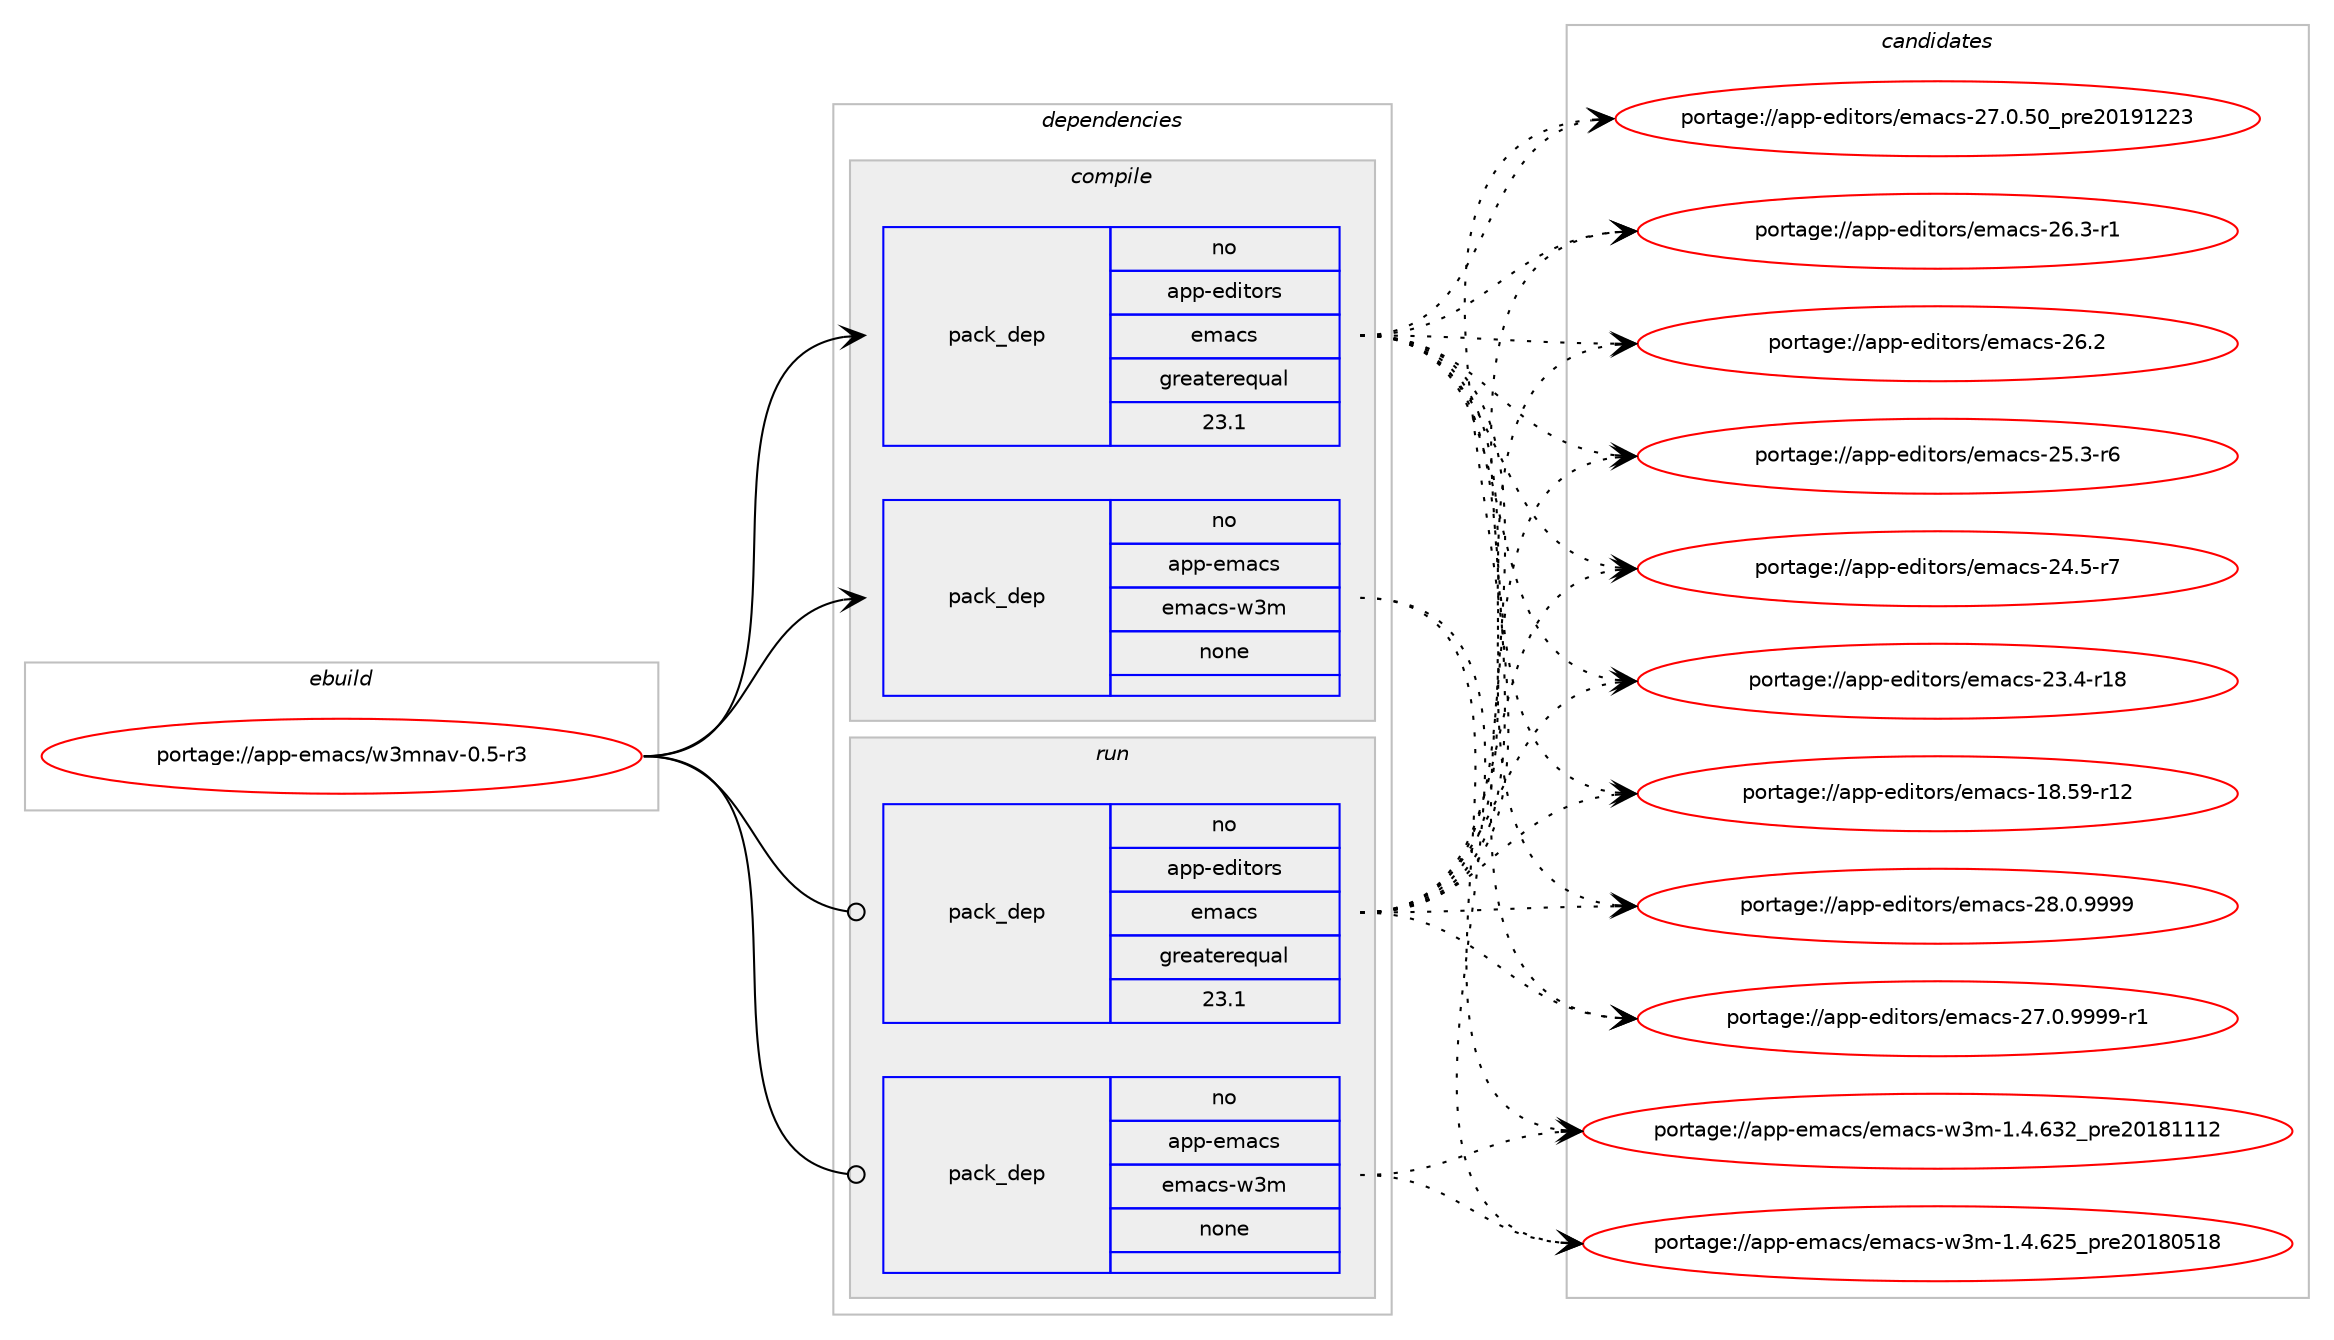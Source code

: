 digraph prolog {

# *************
# Graph options
# *************

newrank=true;
concentrate=true;
compound=true;
graph [rankdir=LR,fontname=Helvetica,fontsize=10,ranksep=1.5];#, ranksep=2.5, nodesep=0.2];
edge  [arrowhead=vee];
node  [fontname=Helvetica,fontsize=10];

# **********
# The ebuild
# **********

subgraph cluster_leftcol {
color=gray;
rank=same;
label=<<i>ebuild</i>>;
id [label="portage://app-emacs/w3mnav-0.5-r3", color=red, width=4, href="../app-emacs/w3mnav-0.5-r3.svg"];
}

# ****************
# The dependencies
# ****************

subgraph cluster_midcol {
color=gray;
label=<<i>dependencies</i>>;
subgraph cluster_compile {
fillcolor="#eeeeee";
style=filled;
label=<<i>compile</i>>;
subgraph pack475810 {
dependency633439 [label=<<TABLE BORDER="0" CELLBORDER="1" CELLSPACING="0" CELLPADDING="4" WIDTH="220"><TR><TD ROWSPAN="6" CELLPADDING="30">pack_dep</TD></TR><TR><TD WIDTH="110">no</TD></TR><TR><TD>app-editors</TD></TR><TR><TD>emacs</TD></TR><TR><TD>greaterequal</TD></TR><TR><TD>23.1</TD></TR></TABLE>>, shape=none, color=blue];
}
id:e -> dependency633439:w [weight=20,style="solid",arrowhead="vee"];
subgraph pack475811 {
dependency633440 [label=<<TABLE BORDER="0" CELLBORDER="1" CELLSPACING="0" CELLPADDING="4" WIDTH="220"><TR><TD ROWSPAN="6" CELLPADDING="30">pack_dep</TD></TR><TR><TD WIDTH="110">no</TD></TR><TR><TD>app-emacs</TD></TR><TR><TD>emacs-w3m</TD></TR><TR><TD>none</TD></TR><TR><TD></TD></TR></TABLE>>, shape=none, color=blue];
}
id:e -> dependency633440:w [weight=20,style="solid",arrowhead="vee"];
}
subgraph cluster_compileandrun {
fillcolor="#eeeeee";
style=filled;
label=<<i>compile and run</i>>;
}
subgraph cluster_run {
fillcolor="#eeeeee";
style=filled;
label=<<i>run</i>>;
subgraph pack475812 {
dependency633441 [label=<<TABLE BORDER="0" CELLBORDER="1" CELLSPACING="0" CELLPADDING="4" WIDTH="220"><TR><TD ROWSPAN="6" CELLPADDING="30">pack_dep</TD></TR><TR><TD WIDTH="110">no</TD></TR><TR><TD>app-editors</TD></TR><TR><TD>emacs</TD></TR><TR><TD>greaterequal</TD></TR><TR><TD>23.1</TD></TR></TABLE>>, shape=none, color=blue];
}
id:e -> dependency633441:w [weight=20,style="solid",arrowhead="odot"];
subgraph pack475813 {
dependency633442 [label=<<TABLE BORDER="0" CELLBORDER="1" CELLSPACING="0" CELLPADDING="4" WIDTH="220"><TR><TD ROWSPAN="6" CELLPADDING="30">pack_dep</TD></TR><TR><TD WIDTH="110">no</TD></TR><TR><TD>app-emacs</TD></TR><TR><TD>emacs-w3m</TD></TR><TR><TD>none</TD></TR><TR><TD></TD></TR></TABLE>>, shape=none, color=blue];
}
id:e -> dependency633442:w [weight=20,style="solid",arrowhead="odot"];
}
}

# **************
# The candidates
# **************

subgraph cluster_choices {
rank=same;
color=gray;
label=<<i>candidates</i>>;

subgraph choice475810 {
color=black;
nodesep=1;
choice971121124510110010511611111411547101109979911545505646484657575757 [label="portage://app-editors/emacs-28.0.9999", color=red, width=4,href="../app-editors/emacs-28.0.9999.svg"];
choice9711211245101100105116111114115471011099799115455055464846575757574511449 [label="portage://app-editors/emacs-27.0.9999-r1", color=red, width=4,href="../app-editors/emacs-27.0.9999-r1.svg"];
choice97112112451011001051161111141154710110997991154550554648465348951121141015048495749505051 [label="portage://app-editors/emacs-27.0.50_pre20191223", color=red, width=4,href="../app-editors/emacs-27.0.50_pre20191223.svg"];
choice971121124510110010511611111411547101109979911545505446514511449 [label="portage://app-editors/emacs-26.3-r1", color=red, width=4,href="../app-editors/emacs-26.3-r1.svg"];
choice97112112451011001051161111141154710110997991154550544650 [label="portage://app-editors/emacs-26.2", color=red, width=4,href="../app-editors/emacs-26.2.svg"];
choice971121124510110010511611111411547101109979911545505346514511454 [label="portage://app-editors/emacs-25.3-r6", color=red, width=4,href="../app-editors/emacs-25.3-r6.svg"];
choice971121124510110010511611111411547101109979911545505246534511455 [label="portage://app-editors/emacs-24.5-r7", color=red, width=4,href="../app-editors/emacs-24.5-r7.svg"];
choice97112112451011001051161111141154710110997991154550514652451144956 [label="portage://app-editors/emacs-23.4-r18", color=red, width=4,href="../app-editors/emacs-23.4-r18.svg"];
choice9711211245101100105116111114115471011099799115454956465357451144950 [label="portage://app-editors/emacs-18.59-r12", color=red, width=4,href="../app-editors/emacs-18.59-r12.svg"];
dependency633439:e -> choice971121124510110010511611111411547101109979911545505646484657575757:w [style=dotted,weight="100"];
dependency633439:e -> choice9711211245101100105116111114115471011099799115455055464846575757574511449:w [style=dotted,weight="100"];
dependency633439:e -> choice97112112451011001051161111141154710110997991154550554648465348951121141015048495749505051:w [style=dotted,weight="100"];
dependency633439:e -> choice971121124510110010511611111411547101109979911545505446514511449:w [style=dotted,weight="100"];
dependency633439:e -> choice97112112451011001051161111141154710110997991154550544650:w [style=dotted,weight="100"];
dependency633439:e -> choice971121124510110010511611111411547101109979911545505346514511454:w [style=dotted,weight="100"];
dependency633439:e -> choice971121124510110010511611111411547101109979911545505246534511455:w [style=dotted,weight="100"];
dependency633439:e -> choice97112112451011001051161111141154710110997991154550514652451144956:w [style=dotted,weight="100"];
dependency633439:e -> choice9711211245101100105116111114115471011099799115454956465357451144950:w [style=dotted,weight="100"];
}
subgraph choice475811 {
color=black;
nodesep=1;
choice9711211245101109979911547101109979911545119511094549465246545150951121141015048495649494950 [label="portage://app-emacs/emacs-w3m-1.4.632_pre20181112", color=red, width=4,href="../app-emacs/emacs-w3m-1.4.632_pre20181112.svg"];
choice9711211245101109979911547101109979911545119511094549465246545053951121141015048495648534956 [label="portage://app-emacs/emacs-w3m-1.4.625_pre20180518", color=red, width=4,href="../app-emacs/emacs-w3m-1.4.625_pre20180518.svg"];
dependency633440:e -> choice9711211245101109979911547101109979911545119511094549465246545150951121141015048495649494950:w [style=dotted,weight="100"];
dependency633440:e -> choice9711211245101109979911547101109979911545119511094549465246545053951121141015048495648534956:w [style=dotted,weight="100"];
}
subgraph choice475812 {
color=black;
nodesep=1;
choice971121124510110010511611111411547101109979911545505646484657575757 [label="portage://app-editors/emacs-28.0.9999", color=red, width=4,href="../app-editors/emacs-28.0.9999.svg"];
choice9711211245101100105116111114115471011099799115455055464846575757574511449 [label="portage://app-editors/emacs-27.0.9999-r1", color=red, width=4,href="../app-editors/emacs-27.0.9999-r1.svg"];
choice97112112451011001051161111141154710110997991154550554648465348951121141015048495749505051 [label="portage://app-editors/emacs-27.0.50_pre20191223", color=red, width=4,href="../app-editors/emacs-27.0.50_pre20191223.svg"];
choice971121124510110010511611111411547101109979911545505446514511449 [label="portage://app-editors/emacs-26.3-r1", color=red, width=4,href="../app-editors/emacs-26.3-r1.svg"];
choice97112112451011001051161111141154710110997991154550544650 [label="portage://app-editors/emacs-26.2", color=red, width=4,href="../app-editors/emacs-26.2.svg"];
choice971121124510110010511611111411547101109979911545505346514511454 [label="portage://app-editors/emacs-25.3-r6", color=red, width=4,href="../app-editors/emacs-25.3-r6.svg"];
choice971121124510110010511611111411547101109979911545505246534511455 [label="portage://app-editors/emacs-24.5-r7", color=red, width=4,href="../app-editors/emacs-24.5-r7.svg"];
choice97112112451011001051161111141154710110997991154550514652451144956 [label="portage://app-editors/emacs-23.4-r18", color=red, width=4,href="../app-editors/emacs-23.4-r18.svg"];
choice9711211245101100105116111114115471011099799115454956465357451144950 [label="portage://app-editors/emacs-18.59-r12", color=red, width=4,href="../app-editors/emacs-18.59-r12.svg"];
dependency633441:e -> choice971121124510110010511611111411547101109979911545505646484657575757:w [style=dotted,weight="100"];
dependency633441:e -> choice9711211245101100105116111114115471011099799115455055464846575757574511449:w [style=dotted,weight="100"];
dependency633441:e -> choice97112112451011001051161111141154710110997991154550554648465348951121141015048495749505051:w [style=dotted,weight="100"];
dependency633441:e -> choice971121124510110010511611111411547101109979911545505446514511449:w [style=dotted,weight="100"];
dependency633441:e -> choice97112112451011001051161111141154710110997991154550544650:w [style=dotted,weight="100"];
dependency633441:e -> choice971121124510110010511611111411547101109979911545505346514511454:w [style=dotted,weight="100"];
dependency633441:e -> choice971121124510110010511611111411547101109979911545505246534511455:w [style=dotted,weight="100"];
dependency633441:e -> choice97112112451011001051161111141154710110997991154550514652451144956:w [style=dotted,weight="100"];
dependency633441:e -> choice9711211245101100105116111114115471011099799115454956465357451144950:w [style=dotted,weight="100"];
}
subgraph choice475813 {
color=black;
nodesep=1;
choice9711211245101109979911547101109979911545119511094549465246545150951121141015048495649494950 [label="portage://app-emacs/emacs-w3m-1.4.632_pre20181112", color=red, width=4,href="../app-emacs/emacs-w3m-1.4.632_pre20181112.svg"];
choice9711211245101109979911547101109979911545119511094549465246545053951121141015048495648534956 [label="portage://app-emacs/emacs-w3m-1.4.625_pre20180518", color=red, width=4,href="../app-emacs/emacs-w3m-1.4.625_pre20180518.svg"];
dependency633442:e -> choice9711211245101109979911547101109979911545119511094549465246545150951121141015048495649494950:w [style=dotted,weight="100"];
dependency633442:e -> choice9711211245101109979911547101109979911545119511094549465246545053951121141015048495648534956:w [style=dotted,weight="100"];
}
}

}
